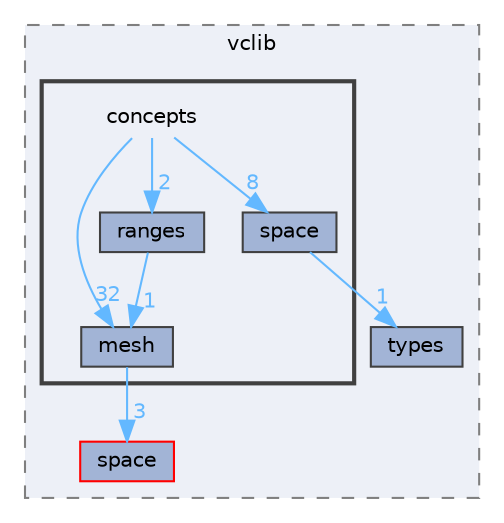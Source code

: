 digraph "/home/runner/work/vclib/vclib/include/vclib/concepts"
{
 // LATEX_PDF_SIZE
  bgcolor="transparent";
  edge [fontname=Helvetica,fontsize=10,labelfontname=Helvetica,labelfontsize=10];
  node [fontname=Helvetica,fontsize=10,shape=box,height=0.2,width=0.4];
  compound=true
  subgraph clusterdir_d2fdbf172f8ae9790b339bfcb66b3af7 {
    graph [ bgcolor="#edf0f7", pencolor="grey50", label="vclib", fontname=Helvetica,fontsize=10 style="filled,dashed", URL="dir_d2fdbf172f8ae9790b339bfcb66b3af7.html",tooltip=""]
  dir_f5c67e0d94465501863c6ccee7fad822 [label="space", fillcolor="#a2b4d6", color="red", style="filled", URL="dir_f5c67e0d94465501863c6ccee7fad822.html",tooltip=""];
  dir_e102405455576d9ff546bfbc8ea68757 [label="types", fillcolor="#a2b4d6", color="grey25", style="filled", URL="dir_e102405455576d9ff546bfbc8ea68757.html",tooltip=""];
  subgraph clusterdir_d8d31096cdb23314816d0514c2e28657 {
    graph [ bgcolor="#edf0f7", pencolor="grey25", label="", fontname=Helvetica,fontsize=10 style="filled,bold", URL="dir_d8d31096cdb23314816d0514c2e28657.html",tooltip=""]
    dir_d8d31096cdb23314816d0514c2e28657 [shape=plaintext, label="concepts"];
  dir_50753de5cfa25b667fa931e759fe9caf [label="mesh", fillcolor="#a2b4d6", color="grey25", style="filled", URL="dir_50753de5cfa25b667fa931e759fe9caf.html",tooltip=""];
  dir_262006489d2caabc5d9ecd3b0170183c [label="ranges", fillcolor="#a2b4d6", color="grey25", style="filled", URL="dir_262006489d2caabc5d9ecd3b0170183c.html",tooltip=""];
  dir_10c6edf3c5a4ecaf692bbe67eb2870a0 [label="space", fillcolor="#a2b4d6", color="grey25", style="filled", URL="dir_10c6edf3c5a4ecaf692bbe67eb2870a0.html",tooltip=""];
  }
  }
  dir_d8d31096cdb23314816d0514c2e28657->dir_10c6edf3c5a4ecaf692bbe67eb2870a0 [headlabel="8", labeldistance=1.5 headhref="dir_000005_000050.html" color="steelblue1" fontcolor="steelblue1"];
  dir_d8d31096cdb23314816d0514c2e28657->dir_262006489d2caabc5d9ecd3b0170183c [headlabel="2", labeldistance=1.5 headhref="dir_000005_000046.html" color="steelblue1" fontcolor="steelblue1"];
  dir_d8d31096cdb23314816d0514c2e28657->dir_50753de5cfa25b667fa931e759fe9caf [headlabel="32", labeldistance=1.5 headhref="dir_000005_000032.html" color="steelblue1" fontcolor="steelblue1"];
  dir_50753de5cfa25b667fa931e759fe9caf->dir_f5c67e0d94465501863c6ccee7fad822 [headlabel="3", labeldistance=1.5 headhref="dir_000032_000051.html" color="steelblue1" fontcolor="steelblue1"];
  dir_262006489d2caabc5d9ecd3b0170183c->dir_50753de5cfa25b667fa931e759fe9caf [headlabel="1", labeldistance=1.5 headhref="dir_000046_000032.html" color="steelblue1" fontcolor="steelblue1"];
  dir_10c6edf3c5a4ecaf692bbe67eb2870a0->dir_e102405455576d9ff546bfbc8ea68757 [headlabel="1", labeldistance=1.5 headhref="dir_000050_000054.html" color="steelblue1" fontcolor="steelblue1"];
}
